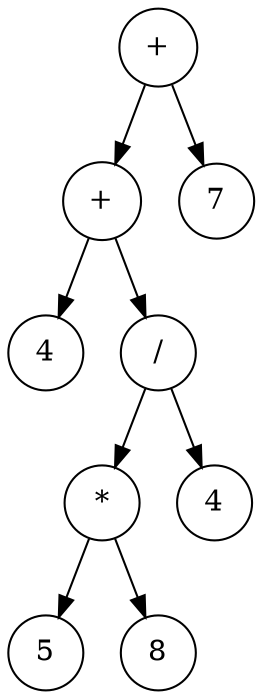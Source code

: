 digraph G{
rankdir=UD
node[shape=circle]
concentrate=true
nodo9[label="+"];
nodo7[label="+"];
nodo1[label="4"];
nodo7->nodo1
nodo6[label="/"];
nodo4[label="*"];
nodo2[label="5"];
nodo4->nodo2
nodo3[label="8"];
nodo4->nodo3
nodo6->nodo4
nodo5[label="4"];
nodo6->nodo5
nodo7->nodo6
nodo9->nodo7
nodo8[label="7"];
nodo9->nodo8

}
